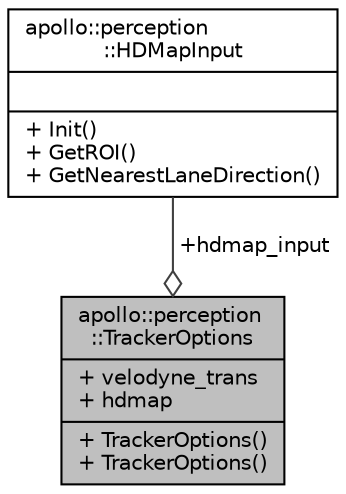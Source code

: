 digraph "apollo::perception::TrackerOptions"
{
  edge [fontname="Helvetica",fontsize="10",labelfontname="Helvetica",labelfontsize="10"];
  node [fontname="Helvetica",fontsize="10",shape=record];
  Node1 [label="{apollo::perception\l::TrackerOptions\n|+ velodyne_trans\l+ hdmap\l|+ TrackerOptions()\l+ TrackerOptions()\l}",height=0.2,width=0.4,color="black", fillcolor="grey75", style="filled" fontcolor="black"];
  Node2 -> Node1 [color="grey25",fontsize="10",style="solid",label=" +hdmap_input" ,arrowhead="odiamond",fontname="Helvetica"];
  Node2 [label="{apollo::perception\l::HDMapInput\n||+ Init()\l+ GetROI()\l+ GetNearestLaneDirection()\l}",height=0.2,width=0.4,color="black", fillcolor="white", style="filled",URL="$classapollo_1_1perception_1_1HDMapInput.html"];
}
